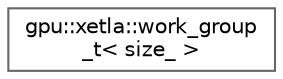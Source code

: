 digraph "Graphical Class Hierarchy"
{
 // LATEX_PDF_SIZE
  bgcolor="transparent";
  edge [fontname=Helvetica,fontsize=10,labelfontname=Helvetica,labelfontsize=10];
  node [fontname=Helvetica,fontsize=10,shape=box,height=0.2,width=0.4];
  rankdir="LR";
  Node0 [id="Node000000",label="gpu::xetla::work_group\l_t\< size_ \>",height=0.2,width=0.4,color="grey40", fillcolor="white", style="filled",URL="$structgpu_1_1xetla_1_1work__group__t.html",tooltip="Define a workgroup scope for a specific problem shape."];
}
